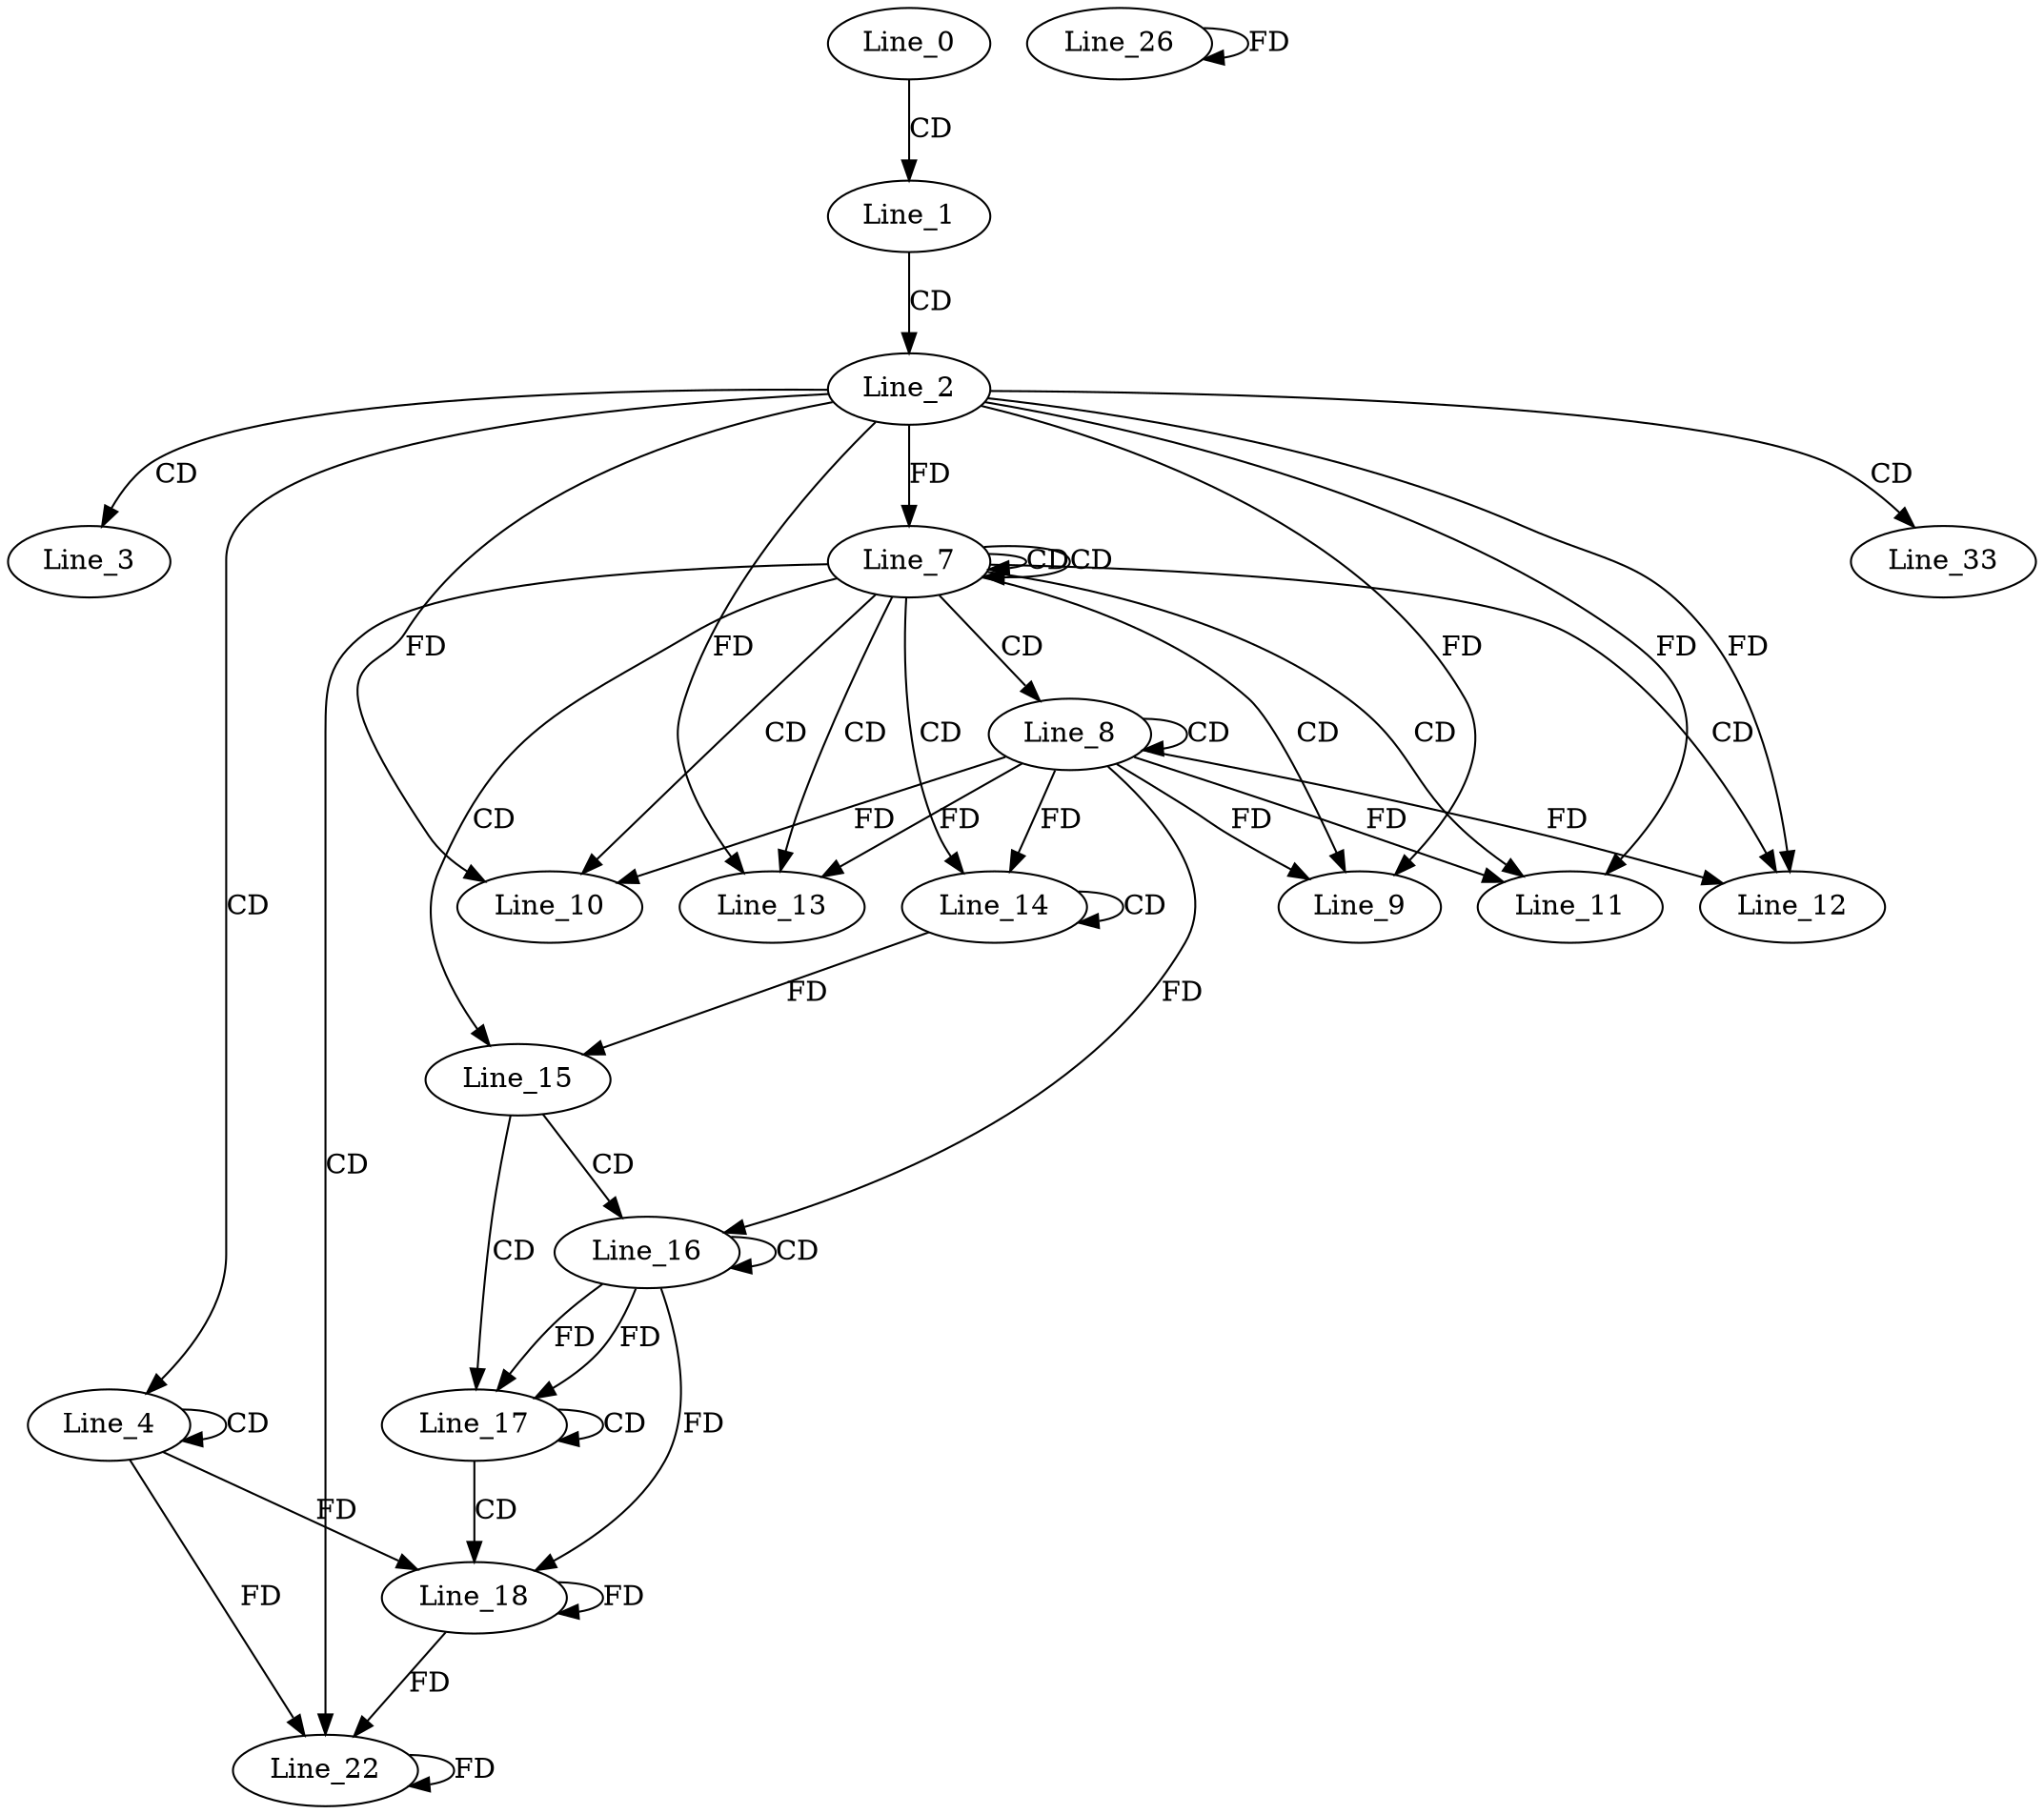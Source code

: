 digraph G {
  Line_0;
  Line_1;
  Line_2;
  Line_3;
  Line_4;
  Line_4;
  Line_7;
  Line_7;
  Line_7;
  Line_8;
  Line_8;
  Line_9;
  Line_10;
  Line_11;
  Line_12;
  Line_13;
  Line_14;
  Line_14;
  Line_15;
  Line_16;
  Line_16;
  Line_17;
  Line_17;
  Line_18;
  Line_18;
  Line_22;
  Line_22;
  Line_26;
  Line_26;
  Line_33;
  Line_0 -> Line_1 [ label="CD" ];
  Line_1 -> Line_2 [ label="CD" ];
  Line_2 -> Line_3 [ label="CD" ];
  Line_2 -> Line_4 [ label="CD" ];
  Line_4 -> Line_4 [ label="CD" ];
  Line_7 -> Line_7 [ label="CD" ];
  Line_7 -> Line_7 [ label="CD" ];
  Line_2 -> Line_7 [ label="FD" ];
  Line_7 -> Line_8 [ label="CD" ];
  Line_8 -> Line_8 [ label="CD" ];
  Line_7 -> Line_9 [ label="CD" ];
  Line_8 -> Line_9 [ label="FD" ];
  Line_2 -> Line_9 [ label="FD" ];
  Line_7 -> Line_10 [ label="CD" ];
  Line_8 -> Line_10 [ label="FD" ];
  Line_2 -> Line_10 [ label="FD" ];
  Line_7 -> Line_11 [ label="CD" ];
  Line_8 -> Line_11 [ label="FD" ];
  Line_2 -> Line_11 [ label="FD" ];
  Line_7 -> Line_12 [ label="CD" ];
  Line_8 -> Line_12 [ label="FD" ];
  Line_2 -> Line_12 [ label="FD" ];
  Line_7 -> Line_13 [ label="CD" ];
  Line_8 -> Line_13 [ label="FD" ];
  Line_2 -> Line_13 [ label="FD" ];
  Line_7 -> Line_14 [ label="CD" ];
  Line_14 -> Line_14 [ label="CD" ];
  Line_8 -> Line_14 [ label="FD" ];
  Line_7 -> Line_15 [ label="CD" ];
  Line_14 -> Line_15 [ label="FD" ];
  Line_15 -> Line_16 [ label="CD" ];
  Line_16 -> Line_16 [ label="CD" ];
  Line_8 -> Line_16 [ label="FD" ];
  Line_15 -> Line_17 [ label="CD" ];
  Line_16 -> Line_17 [ label="FD" ];
  Line_17 -> Line_17 [ label="CD" ];
  Line_16 -> Line_17 [ label="FD" ];
  Line_17 -> Line_18 [ label="CD" ];
  Line_4 -> Line_18 [ label="FD" ];
  Line_18 -> Line_18 [ label="FD" ];
  Line_16 -> Line_18 [ label="FD" ];
  Line_7 -> Line_22 [ label="CD" ];
  Line_4 -> Line_22 [ label="FD" ];
  Line_18 -> Line_22 [ label="FD" ];
  Line_22 -> Line_22 [ label="FD" ];
  Line_26 -> Line_26 [ label="FD" ];
  Line_2 -> Line_33 [ label="CD" ];
}
